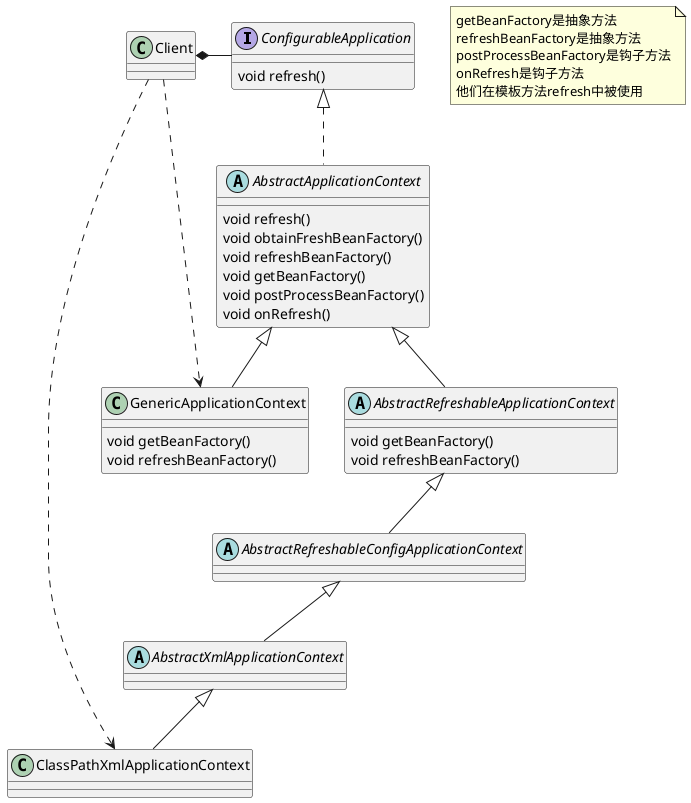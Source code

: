 @startuml

interface ConfigurableApplication
ConfigurableApplication : void refresh()

abstract class AbstractApplicationContext
ConfigurableApplication <|.. AbstractApplicationContext
AbstractApplicationContext : void refresh()
AbstractApplicationContext : void obtainFreshBeanFactory()
AbstractApplicationContext : void refreshBeanFactory()
AbstractApplicationContext : void getBeanFactory()
AbstractApplicationContext : void postProcessBeanFactory()
AbstractApplicationContext : void onRefresh()

class GenericApplicationContext
GenericApplicationContext : void getBeanFactory()
GenericApplicationContext : void refreshBeanFactory()

AbstractApplicationContext <|-- GenericApplicationContext
abstract class AbstractRefreshableApplicationContext
AbstractRefreshableApplicationContext : void getBeanFactory()
AbstractRefreshableApplicationContext : void refreshBeanFactory()
AbstractApplicationContext <|-- AbstractRefreshableApplicationContext

class Client
Client *-right- ConfigurableApplication

note as n1
getBeanFactory是抽象方法
refreshBeanFactory是抽象方法
postProcessBeanFactory是钩子方法
onRefresh是钩子方法
他们在模板方法refresh中被使用
end note

abstract class AbstractRefreshableConfigApplicationContext
abstract class AbstractXmlApplicationContext
class ClassPathXmlApplicationContext
AbstractRefreshableApplicationContext <|-- AbstractRefreshableConfigApplicationContext
AbstractRefreshableConfigApplicationContext <|-- AbstractXmlApplicationContext
AbstractXmlApplicationContext <|-- ClassPathXmlApplicationContext
Client ..> ClassPathXmlApplicationContext
Client ..> GenericApplicationContext
@enduml